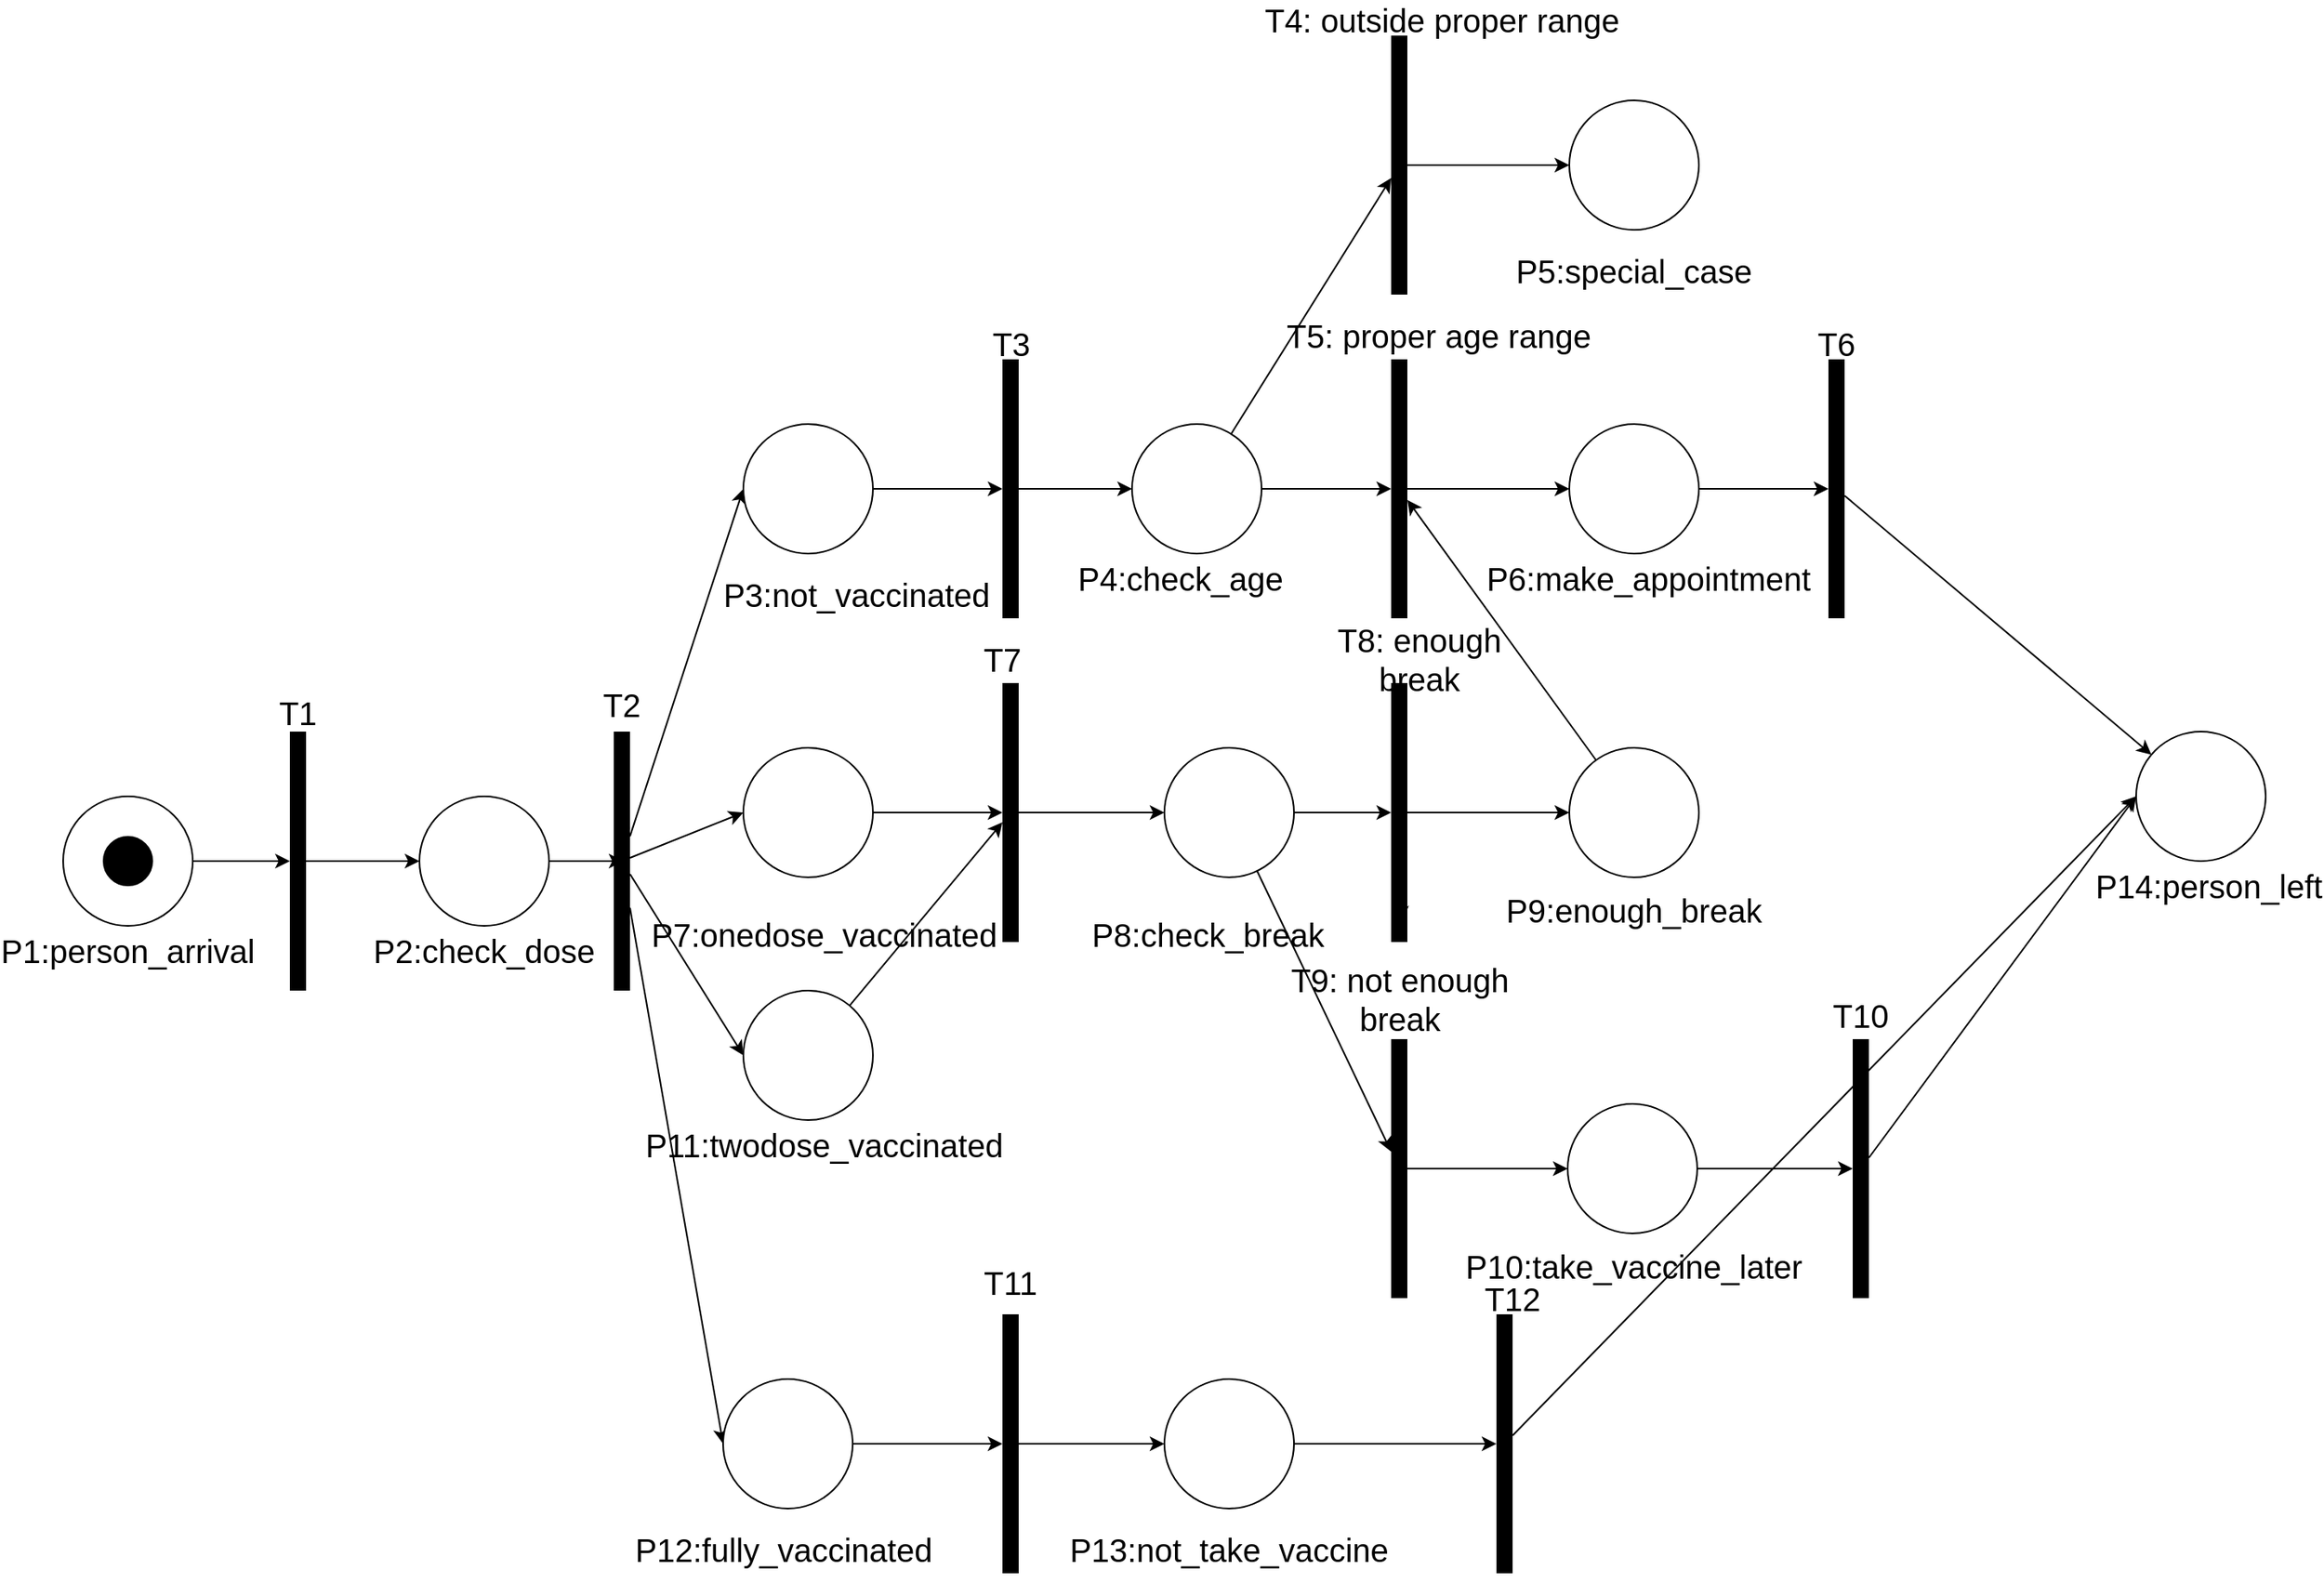 <mxfile version="17.1.0" type="github">
  <diagram id="UTr8hFSsADwduIh3R7Uy" name="Page-1">
    <mxGraphModel dx="946" dy="1814" grid="1" gridSize="10" guides="1" tooltips="1" connect="1" arrows="1" fold="1" page="1" pageScale="1" pageWidth="827" pageHeight="1169" math="0" shadow="0">
      <root>
        <mxCell id="0" />
        <mxCell id="1" parent="0" />
        <mxCell id="hrQaz6MeP2tKMsGNmpIH-5" style="edgeStyle=orthogonalEdgeStyle;rounded=0;orthogonalLoop=1;jettySize=auto;html=1;fontSize=20;" parent="1" source="hrQaz6MeP2tKMsGNmpIH-1" target="hrQaz6MeP2tKMsGNmpIH-3" edge="1">
          <mxGeometry relative="1" as="geometry" />
        </mxCell>
        <mxCell id="hrQaz6MeP2tKMsGNmpIH-1" value="P&lt;span style=&quot;white-space: pre; font-size: 20px;&quot;&gt;1&lt;/span&gt;" style="ellipse;whiteSpace=wrap;html=1;aspect=fixed;fontSize=20;" parent="1" vertex="1">
          <mxGeometry x="60" y="240" width="80" height="80" as="geometry" />
        </mxCell>
        <mxCell id="hrQaz6MeP2tKMsGNmpIH-12" style="edgeStyle=orthogonalEdgeStyle;rounded=0;orthogonalLoop=1;jettySize=auto;html=1;entryX=0.5;entryY=0.4;entryDx=0;entryDy=0;entryPerimeter=0;fontSize=20;" parent="1" source="hrQaz6MeP2tKMsGNmpIH-2" target="hrQaz6MeP2tKMsGNmpIH-11" edge="1">
          <mxGeometry relative="1" as="geometry" />
        </mxCell>
        <mxCell id="hrQaz6MeP2tKMsGNmpIH-2" value="" style="ellipse;whiteSpace=wrap;html=1;aspect=fixed;fontSize=20;" parent="1" vertex="1">
          <mxGeometry x="280" y="240" width="80" height="80" as="geometry" />
        </mxCell>
        <mxCell id="hrQaz6MeP2tKMsGNmpIH-6" style="edgeStyle=orthogonalEdgeStyle;rounded=0;orthogonalLoop=1;jettySize=auto;html=1;entryX=0;entryY=0.5;entryDx=0;entryDy=0;fontSize=20;" parent="1" source="hrQaz6MeP2tKMsGNmpIH-3" target="hrQaz6MeP2tKMsGNmpIH-2" edge="1">
          <mxGeometry relative="1" as="geometry" />
        </mxCell>
        <mxCell id="hrQaz6MeP2tKMsGNmpIH-3" value="" style="line;strokeWidth=10;direction=south;html=1;fontSize=20;" parent="1" vertex="1">
          <mxGeometry x="200" y="200" width="10" height="160" as="geometry" />
        </mxCell>
        <mxCell id="hrQaz6MeP2tKMsGNmpIH-7" value="P1:person_arrival" style="text;html=1;strokeColor=none;fillColor=none;align=center;verticalAlign=middle;whiteSpace=wrap;rounded=0;fontSize=20;" parent="1" vertex="1">
          <mxGeometry x="30" y="320" width="140" height="30" as="geometry" />
        </mxCell>
        <mxCell id="hrQaz6MeP2tKMsGNmpIH-9" value="T1" style="text;html=1;strokeColor=none;fillColor=none;align=center;verticalAlign=middle;whiteSpace=wrap;rounded=0;fontSize=20;" parent="1" vertex="1">
          <mxGeometry x="130" y="157.5" width="150" height="60" as="geometry" />
        </mxCell>
        <mxCell id="hrQaz6MeP2tKMsGNmpIH-10" value="P2:check_dose" style="text;html=1;strokeColor=none;fillColor=none;align=center;verticalAlign=middle;whiteSpace=wrap;rounded=0;fontSize=20;" parent="1" vertex="1">
          <mxGeometry x="260" y="320" width="120" height="30" as="geometry" />
        </mxCell>
        <mxCell id="hrQaz6MeP2tKMsGNmpIH-14" style="rounded=0;orthogonalLoop=1;jettySize=auto;html=1;entryX=0;entryY=0.5;entryDx=0;entryDy=0;fontSize=20;" parent="1" source="hrQaz6MeP2tKMsGNmpIH-11" target="hrQaz6MeP2tKMsGNmpIH-13" edge="1">
          <mxGeometry relative="1" as="geometry" />
        </mxCell>
        <mxCell id="hrQaz6MeP2tKMsGNmpIH-38" style="edgeStyle=none;rounded=0;orthogonalLoop=1;jettySize=auto;html=1;entryX=0;entryY=0.5;entryDx=0;entryDy=0;fontSize=20;" parent="1" source="hrQaz6MeP2tKMsGNmpIH-11" target="hrQaz6MeP2tKMsGNmpIH-37" edge="1">
          <mxGeometry relative="1" as="geometry" />
        </mxCell>
        <mxCell id="hrQaz6MeP2tKMsGNmpIH-62" style="edgeStyle=none;rounded=0;orthogonalLoop=1;jettySize=auto;html=1;entryX=0;entryY=0.5;entryDx=0;entryDy=0;fontSize=20;" parent="1" source="hrQaz6MeP2tKMsGNmpIH-11" target="hrQaz6MeP2tKMsGNmpIH-60" edge="1">
          <mxGeometry relative="1" as="geometry" />
        </mxCell>
        <mxCell id="hrQaz6MeP2tKMsGNmpIH-78" style="edgeStyle=none;rounded=0;orthogonalLoop=1;jettySize=auto;html=1;entryX=0;entryY=0.5;entryDx=0;entryDy=0;fontSize=20;" parent="1" source="hrQaz6MeP2tKMsGNmpIH-11" target="hrQaz6MeP2tKMsGNmpIH-76" edge="1">
          <mxGeometry relative="1" as="geometry" />
        </mxCell>
        <mxCell id="hrQaz6MeP2tKMsGNmpIH-11" value="" style="line;strokeWidth=10;direction=south;html=1;fontSize=20;" parent="1" vertex="1">
          <mxGeometry x="400" y="200" width="10" height="160" as="geometry" />
        </mxCell>
        <mxCell id="hrQaz6MeP2tKMsGNmpIH-20" style="edgeStyle=none;rounded=0;orthogonalLoop=1;jettySize=auto;html=1;fontSize=20;" parent="1" source="hrQaz6MeP2tKMsGNmpIH-13" target="hrQaz6MeP2tKMsGNmpIH-19" edge="1">
          <mxGeometry relative="1" as="geometry" />
        </mxCell>
        <mxCell id="hrQaz6MeP2tKMsGNmpIH-13" value="" style="ellipse;whiteSpace=wrap;html=1;aspect=fixed;fontSize=20;strokeWidth=1;" parent="1" vertex="1">
          <mxGeometry x="480" y="10" width="80" height="80" as="geometry" />
        </mxCell>
        <mxCell id="hrQaz6MeP2tKMsGNmpIH-15" value="T2" style="text;html=1;strokeColor=none;fillColor=none;align=center;verticalAlign=middle;whiteSpace=wrap;rounded=0;fontSize=20;" parent="1" vertex="1">
          <mxGeometry x="335" y="170" width="140" height="25" as="geometry" />
        </mxCell>
        <mxCell id="hrQaz6MeP2tKMsGNmpIH-18" value="P3:not_vaccinated" style="text;html=1;strokeColor=none;fillColor=none;align=center;verticalAlign=middle;whiteSpace=wrap;rounded=0;fontSize=20;" parent="1" vertex="1">
          <mxGeometry x="480" y="100" width="140" height="30" as="geometry" />
        </mxCell>
        <mxCell id="hrQaz6MeP2tKMsGNmpIH-22" style="edgeStyle=none;rounded=0;orthogonalLoop=1;jettySize=auto;html=1;entryX=0;entryY=0.5;entryDx=0;entryDy=0;fontSize=20;" parent="1" source="hrQaz6MeP2tKMsGNmpIH-19" target="hrQaz6MeP2tKMsGNmpIH-21" edge="1">
          <mxGeometry relative="1" as="geometry" />
        </mxCell>
        <mxCell id="hrQaz6MeP2tKMsGNmpIH-19" value="" style="line;strokeWidth=10;direction=south;html=1;fontSize=20;" parent="1" vertex="1">
          <mxGeometry x="640" y="-30" width="10" height="160" as="geometry" />
        </mxCell>
        <mxCell id="hrQaz6MeP2tKMsGNmpIH-63" style="edgeStyle=none;rounded=0;orthogonalLoop=1;jettySize=auto;html=1;fontSize=20;" parent="1" source="hrQaz6MeP2tKMsGNmpIH-21" target="hrQaz6MeP2tKMsGNmpIH-30" edge="1">
          <mxGeometry relative="1" as="geometry" />
        </mxCell>
        <mxCell id="hrQaz6MeP2tKMsGNmpIH-68" style="edgeStyle=none;rounded=0;orthogonalLoop=1;jettySize=auto;html=1;fontSize=20;" parent="1" source="hrQaz6MeP2tKMsGNmpIH-21" target="hrQaz6MeP2tKMsGNmpIH-66" edge="1">
          <mxGeometry relative="1" as="geometry" />
        </mxCell>
        <mxCell id="hrQaz6MeP2tKMsGNmpIH-21" value="" style="ellipse;whiteSpace=wrap;html=1;aspect=fixed;fontSize=20;strokeWidth=1;" parent="1" vertex="1">
          <mxGeometry x="720" y="10" width="80" height="80" as="geometry" />
        </mxCell>
        <mxCell id="hrQaz6MeP2tKMsGNmpIH-23" value="P4:check_age" style="text;html=1;strokeColor=none;fillColor=none;align=center;verticalAlign=middle;whiteSpace=wrap;rounded=0;fontSize=20;" parent="1" vertex="1">
          <mxGeometry x="720" y="90" width="60" height="30" as="geometry" />
        </mxCell>
        <mxCell id="hrQaz6MeP2tKMsGNmpIH-24" value="T3" style="text;html=1;strokeColor=none;fillColor=none;align=center;verticalAlign=middle;whiteSpace=wrap;rounded=0;fontSize=20;" parent="1" vertex="1">
          <mxGeometry x="577.5" y="-80" width="135" height="80" as="geometry" />
        </mxCell>
        <mxCell id="hrQaz6MeP2tKMsGNmpIH-26" value="" style="ellipse;whiteSpace=wrap;html=1;aspect=fixed;fontSize=20;strokeWidth=1;" parent="1" vertex="1">
          <mxGeometry x="990" y="-190" width="80" height="80" as="geometry" />
        </mxCell>
        <mxCell id="hrQaz6MeP2tKMsGNmpIH-86" style="edgeStyle=none;rounded=0;orthogonalLoop=1;jettySize=auto;html=1;fontSize=20;" parent="1" source="hrQaz6MeP2tKMsGNmpIH-27" edge="1">
          <mxGeometry relative="1" as="geometry">
            <mxPoint x="1150" y="50" as="targetPoint" />
          </mxGeometry>
        </mxCell>
        <mxCell id="hrQaz6MeP2tKMsGNmpIH-27" value="" style="ellipse;whiteSpace=wrap;html=1;aspect=fixed;fontSize=20;strokeWidth=1;" parent="1" vertex="1">
          <mxGeometry x="990" y="10" width="80" height="80" as="geometry" />
        </mxCell>
        <mxCell id="hrQaz6MeP2tKMsGNmpIH-64" style="edgeStyle=none;rounded=0;orthogonalLoop=1;jettySize=auto;html=1;fontSize=20;" parent="1" source="hrQaz6MeP2tKMsGNmpIH-30" target="hrQaz6MeP2tKMsGNmpIH-26" edge="1">
          <mxGeometry relative="1" as="geometry" />
        </mxCell>
        <mxCell id="hrQaz6MeP2tKMsGNmpIH-30" value="" style="line;strokeWidth=10;direction=south;html=1;fontSize=20;" parent="1" vertex="1">
          <mxGeometry x="880" y="-230" width="10" height="160" as="geometry" />
        </mxCell>
        <mxCell id="hrQaz6MeP2tKMsGNmpIH-32" value="T4: outside proper range" style="text;html=1;strokeColor=none;fillColor=none;align=center;verticalAlign=middle;whiteSpace=wrap;rounded=0;fontSize=20;" parent="1" vertex="1">
          <mxGeometry x="800" y="-250" width="222.5" height="20" as="geometry" />
        </mxCell>
        <mxCell id="hrQaz6MeP2tKMsGNmpIH-35" value="P5:special_case" style="text;html=1;strokeColor=none;fillColor=none;align=center;verticalAlign=middle;whiteSpace=wrap;rounded=0;fontSize=20;" parent="1" vertex="1">
          <mxGeometry x="970" y="-100" width="120" height="30" as="geometry" />
        </mxCell>
        <mxCell id="hrQaz6MeP2tKMsGNmpIH-36" value="P6:make_appointment" style="text;html=1;strokeColor=none;fillColor=none;align=center;verticalAlign=middle;whiteSpace=wrap;rounded=0;fontSize=20;" parent="1" vertex="1">
          <mxGeometry x="1009" y="90" width="60" height="30" as="geometry" />
        </mxCell>
        <mxCell id="hrQaz6MeP2tKMsGNmpIH-41" style="edgeStyle=none;rounded=0;orthogonalLoop=1;jettySize=auto;html=1;fontSize=20;" parent="1" source="hrQaz6MeP2tKMsGNmpIH-37" target="hrQaz6MeP2tKMsGNmpIH-40" edge="1">
          <mxGeometry relative="1" as="geometry" />
        </mxCell>
        <mxCell id="hrQaz6MeP2tKMsGNmpIH-37" value="" style="ellipse;whiteSpace=wrap;html=1;aspect=fixed;fontSize=20;strokeWidth=1;" parent="1" vertex="1">
          <mxGeometry x="480" y="210" width="80" height="80" as="geometry" />
        </mxCell>
        <mxCell id="hrQaz6MeP2tKMsGNmpIH-39" value="P7:onedose_vaccinated" style="text;html=1;strokeColor=none;fillColor=none;align=center;verticalAlign=middle;whiteSpace=wrap;rounded=0;fontSize=20;" parent="1" vertex="1">
          <mxGeometry x="435" y="310" width="190" height="30" as="geometry" />
        </mxCell>
        <mxCell id="hrQaz6MeP2tKMsGNmpIH-43" style="edgeStyle=none;rounded=0;orthogonalLoop=1;jettySize=auto;html=1;fontSize=20;" parent="1" source="hrQaz6MeP2tKMsGNmpIH-40" target="hrQaz6MeP2tKMsGNmpIH-44" edge="1">
          <mxGeometry relative="1" as="geometry">
            <mxPoint x="770" y="310" as="targetPoint" />
          </mxGeometry>
        </mxCell>
        <mxCell id="hrQaz6MeP2tKMsGNmpIH-40" value="" style="line;strokeWidth=10;direction=south;html=1;fontSize=20;" parent="1" vertex="1">
          <mxGeometry x="640" y="170" width="10" height="160" as="geometry" />
        </mxCell>
        <mxCell id="hrQaz6MeP2tKMsGNmpIH-42" value="T5: proper age range" style="text;html=1;strokeColor=none;fillColor=none;align=center;verticalAlign=middle;whiteSpace=wrap;rounded=0;fontSize=20;" parent="1" vertex="1">
          <mxGeometry x="807.5" y="-60" width="202.5" height="30" as="geometry" />
        </mxCell>
        <mxCell id="hrQaz6MeP2tKMsGNmpIH-51" style="edgeStyle=none;rounded=0;orthogonalLoop=1;jettySize=auto;html=1;fontSize=20;" parent="1" source="hrQaz6MeP2tKMsGNmpIH-44" target="hrQaz6MeP2tKMsGNmpIH-46" edge="1">
          <mxGeometry relative="1" as="geometry" />
        </mxCell>
        <mxCell id="CEXwZUnHNa9_gwKz8bqA-7" style="edgeStyle=none;rounded=0;orthogonalLoop=1;jettySize=auto;html=1;fontSize=20;" parent="1" source="hrQaz6MeP2tKMsGNmpIH-44" target="CEXwZUnHNa9_gwKz8bqA-5" edge="1">
          <mxGeometry relative="1" as="geometry" />
        </mxCell>
        <mxCell id="hrQaz6MeP2tKMsGNmpIH-44" value="" style="ellipse;whiteSpace=wrap;html=1;aspect=fixed;fontSize=20;strokeWidth=1;" parent="1" vertex="1">
          <mxGeometry x="740" y="210" width="80" height="80" as="geometry" />
        </mxCell>
        <mxCell id="hrQaz6MeP2tKMsGNmpIH-45" value="P8:check_break" style="text;html=1;strokeColor=none;fillColor=none;align=center;verticalAlign=middle;whiteSpace=wrap;rounded=0;fontSize=20;" parent="1" vertex="1">
          <mxGeometry x="707" y="310" width="120" height="30" as="geometry" />
        </mxCell>
        <mxCell id="hrQaz6MeP2tKMsGNmpIH-58" style="edgeStyle=none;rounded=0;orthogonalLoop=1;jettySize=auto;html=1;entryX=0;entryY=0.5;entryDx=0;entryDy=0;fontSize=20;" parent="1" source="hrQaz6MeP2tKMsGNmpIH-46" target="hrQaz6MeP2tKMsGNmpIH-57" edge="1">
          <mxGeometry relative="1" as="geometry" />
        </mxCell>
        <mxCell id="hrQaz6MeP2tKMsGNmpIH-46" value="" style="line;strokeWidth=10;direction=south;html=1;fontSize=20;" parent="1" vertex="1">
          <mxGeometry x="880" y="170" width="10" height="160" as="geometry" />
        </mxCell>
        <mxCell id="hrQaz6MeP2tKMsGNmpIH-52" value="T7" style="text;html=1;strokeColor=none;fillColor=none;align=center;verticalAlign=middle;whiteSpace=wrap;rounded=0;fontSize=20;" parent="1" vertex="1">
          <mxGeometry x="610" y="135" width="60" height="40" as="geometry" />
        </mxCell>
        <mxCell id="hrQaz6MeP2tKMsGNmpIH-70" style="edgeStyle=none;rounded=0;orthogonalLoop=1;jettySize=auto;html=1;fontSize=20;" parent="1" source="hrQaz6MeP2tKMsGNmpIH-57" target="hrQaz6MeP2tKMsGNmpIH-66" edge="1">
          <mxGeometry relative="1" as="geometry">
            <mxPoint x="920" y="90" as="targetPoint" />
          </mxGeometry>
        </mxCell>
        <mxCell id="hrQaz6MeP2tKMsGNmpIH-57" value="" style="ellipse;whiteSpace=wrap;html=1;aspect=fixed;fontSize=20;strokeWidth=1;" parent="1" vertex="1">
          <mxGeometry x="990" y="210" width="80" height="80" as="geometry" />
        </mxCell>
        <mxCell id="hrQaz6MeP2tKMsGNmpIH-59" value="P9:enough_break" style="text;html=1;strokeColor=none;fillColor=none;align=center;verticalAlign=middle;whiteSpace=wrap;rounded=0;fontSize=20;" parent="1" vertex="1">
          <mxGeometry x="955" y="290" width="150" height="40" as="geometry" />
        </mxCell>
        <mxCell id="hrQaz6MeP2tKMsGNmpIH-75" style="edgeStyle=none;rounded=0;orthogonalLoop=1;jettySize=auto;html=1;fontSize=20;" parent="1" source="hrQaz6MeP2tKMsGNmpIH-60" target="hrQaz6MeP2tKMsGNmpIH-40" edge="1">
          <mxGeometry relative="1" as="geometry" />
        </mxCell>
        <mxCell id="hrQaz6MeP2tKMsGNmpIH-60" value="" style="ellipse;whiteSpace=wrap;html=1;aspect=fixed;fontSize=20;strokeWidth=1;" parent="1" vertex="1">
          <mxGeometry x="480" y="360" width="80" height="80" as="geometry" />
        </mxCell>
        <mxCell id="hrQaz6MeP2tKMsGNmpIH-61" value="P11:twodose_vaccinated" style="text;html=1;strokeColor=none;fillColor=none;align=center;verticalAlign=middle;whiteSpace=wrap;rounded=0;fontSize=20;" parent="1" vertex="1">
          <mxGeometry x="435" y="440" width="190" height="30" as="geometry" />
        </mxCell>
        <mxCell id="hrQaz6MeP2tKMsGNmpIH-69" style="edgeStyle=none;rounded=0;orthogonalLoop=1;jettySize=auto;html=1;entryX=0;entryY=0.5;entryDx=0;entryDy=0;fontSize=20;" parent="1" source="hrQaz6MeP2tKMsGNmpIH-66" target="hrQaz6MeP2tKMsGNmpIH-27" edge="1">
          <mxGeometry relative="1" as="geometry" />
        </mxCell>
        <mxCell id="hrQaz6MeP2tKMsGNmpIH-66" value="" style="line;strokeWidth=10;direction=south;html=1;fontSize=20;" parent="1" vertex="1">
          <mxGeometry x="880" y="-30" width="10" height="160" as="geometry" />
        </mxCell>
        <mxCell id="hrQaz6MeP2tKMsGNmpIH-71" value="T8: enough break" style="text;html=1;strokeColor=none;fillColor=none;align=center;verticalAlign=middle;whiteSpace=wrap;rounded=0;fontSize=20;" parent="1" vertex="1">
          <mxGeometry x="820" y="130" width="155" height="50" as="geometry" />
        </mxCell>
        <mxCell id="ROWgZd-gwNqbR0HZX_ir-5" style="edgeStyle=orthogonalEdgeStyle;rounded=0;orthogonalLoop=1;jettySize=auto;html=1;" edge="1" parent="1" source="hrQaz6MeP2tKMsGNmpIH-72" target="ROWgZd-gwNqbR0HZX_ir-1">
          <mxGeometry relative="1" as="geometry" />
        </mxCell>
        <mxCell id="hrQaz6MeP2tKMsGNmpIH-72" value="" style="ellipse;whiteSpace=wrap;html=1;aspect=fixed;fontSize=20;strokeWidth=1;" parent="1" vertex="1">
          <mxGeometry x="989" y="430" width="80" height="80" as="geometry" />
        </mxCell>
        <mxCell id="hrQaz6MeP2tKMsGNmpIH-74" value="P10:take_vaccine_later" style="text;html=1;strokeColor=none;fillColor=none;align=center;verticalAlign=middle;whiteSpace=wrap;rounded=0;fontSize=20;" parent="1" vertex="1">
          <mxGeometry x="945" y="510" width="170" height="40" as="geometry" />
        </mxCell>
        <mxCell id="hrQaz6MeP2tKMsGNmpIH-81" style="edgeStyle=none;rounded=0;orthogonalLoop=1;jettySize=auto;html=1;fontSize=20;" parent="1" source="hrQaz6MeP2tKMsGNmpIH-76" target="hrQaz6MeP2tKMsGNmpIH-80" edge="1">
          <mxGeometry relative="1" as="geometry" />
        </mxCell>
        <mxCell id="hrQaz6MeP2tKMsGNmpIH-76" value="" style="ellipse;whiteSpace=wrap;html=1;aspect=fixed;fontSize=20;strokeWidth=1;" parent="1" vertex="1">
          <mxGeometry x="467.5" y="600" width="80" height="80" as="geometry" />
        </mxCell>
        <mxCell id="hrQaz6MeP2tKMsGNmpIH-77" value="P12:fully_vaccinated" style="text;html=1;strokeColor=none;fillColor=none;align=center;verticalAlign=middle;whiteSpace=wrap;rounded=0;fontSize=20;" parent="1" vertex="1">
          <mxGeometry x="435" y="690" width="140" height="30" as="geometry" />
        </mxCell>
        <mxCell id="hrQaz6MeP2tKMsGNmpIH-84" style="edgeStyle=none;rounded=0;orthogonalLoop=1;jettySize=auto;html=1;entryX=0;entryY=0.5;entryDx=0;entryDy=0;fontSize=20;" parent="1" source="hrQaz6MeP2tKMsGNmpIH-80" target="hrQaz6MeP2tKMsGNmpIH-83" edge="1">
          <mxGeometry relative="1" as="geometry" />
        </mxCell>
        <mxCell id="hrQaz6MeP2tKMsGNmpIH-80" value="" style="line;strokeWidth=10;direction=south;html=1;fontSize=20;" parent="1" vertex="1">
          <mxGeometry x="640" y="560" width="10" height="160" as="geometry" />
        </mxCell>
        <mxCell id="hrQaz6MeP2tKMsGNmpIH-82" value="T11" style="text;html=1;strokeColor=none;fillColor=none;align=center;verticalAlign=middle;whiteSpace=wrap;rounded=0;fontSize=20;" parent="1" vertex="1">
          <mxGeometry x="620" y="520" width="50" height="40" as="geometry" />
        </mxCell>
        <mxCell id="ROWgZd-gwNqbR0HZX_ir-10" style="edgeStyle=none;rounded=0;orthogonalLoop=1;jettySize=auto;html=1;fontSize=20;" edge="1" parent="1" source="hrQaz6MeP2tKMsGNmpIH-83" target="ROWgZd-gwNqbR0HZX_ir-4">
          <mxGeometry relative="1" as="geometry" />
        </mxCell>
        <mxCell id="hrQaz6MeP2tKMsGNmpIH-83" value="" style="ellipse;whiteSpace=wrap;html=1;aspect=fixed;fontSize=20;strokeWidth=1;" parent="1" vertex="1">
          <mxGeometry x="740" y="600" width="80" height="80" as="geometry" />
        </mxCell>
        <mxCell id="hrQaz6MeP2tKMsGNmpIH-85" value="P13:not_take_vaccine" style="text;html=1;strokeColor=none;fillColor=none;align=center;verticalAlign=middle;whiteSpace=wrap;rounded=0;fontSize=20;" parent="1" vertex="1">
          <mxGeometry x="705" y="690" width="150" height="30" as="geometry" />
        </mxCell>
        <mxCell id="hrQaz6MeP2tKMsGNmpIH-90" style="edgeStyle=none;rounded=0;orthogonalLoop=1;jettySize=auto;html=1;fontSize=20;" parent="1" source="hrQaz6MeP2tKMsGNmpIH-88" target="hrQaz6MeP2tKMsGNmpIH-91" edge="1">
          <mxGeometry relative="1" as="geometry">
            <mxPoint x="1250" y="50" as="targetPoint" />
          </mxGeometry>
        </mxCell>
        <mxCell id="hrQaz6MeP2tKMsGNmpIH-88" value="" style="line;strokeWidth=10;direction=south;html=1;fontSize=20;" parent="1" vertex="1">
          <mxGeometry x="1150" y="-30" width="10" height="160" as="geometry" />
        </mxCell>
        <mxCell id="hrQaz6MeP2tKMsGNmpIH-89" value="T6" style="text;html=1;strokeColor=none;fillColor=none;align=center;verticalAlign=middle;whiteSpace=wrap;rounded=0;fontSize=20;" parent="1" vertex="1">
          <mxGeometry x="1126.25" y="-60" width="57.5" height="40" as="geometry" />
        </mxCell>
        <mxCell id="hrQaz6MeP2tKMsGNmpIH-91" value="" style="ellipse;whiteSpace=wrap;html=1;aspect=fixed;fontSize=20;strokeWidth=1;" parent="1" vertex="1">
          <mxGeometry x="1340" y="200" width="80" height="80" as="geometry" />
        </mxCell>
        <mxCell id="hrQaz6MeP2tKMsGNmpIH-92" value="P14:person_left" style="text;html=1;strokeColor=none;fillColor=none;align=center;verticalAlign=middle;whiteSpace=wrap;rounded=0;fontSize=20;" parent="1" vertex="1">
          <mxGeometry x="1330" y="280" width="110" height="30" as="geometry" />
        </mxCell>
        <mxCell id="jSgGWps_e7_TZfJmxLze-1" value="" style="ellipse;whiteSpace=wrap;html=1;aspect=fixed;fillColor=#000000;" parent="1" vertex="1">
          <mxGeometry x="85" y="265" width="30" height="30" as="geometry" />
        </mxCell>
        <mxCell id="CEXwZUnHNa9_gwKz8bqA-4" style="edgeStyle=none;rounded=0;orthogonalLoop=1;jettySize=auto;html=1;exitX=0.75;exitY=0.5;exitDx=0;exitDy=0;exitPerimeter=0;entryX=0.919;entryY=0.3;entryDx=0;entryDy=0;entryPerimeter=0;fontSize=20;" parent="1" source="hrQaz6MeP2tKMsGNmpIH-46" target="hrQaz6MeP2tKMsGNmpIH-46" edge="1">
          <mxGeometry relative="1" as="geometry" />
        </mxCell>
        <mxCell id="CEXwZUnHNa9_gwKz8bqA-8" style="edgeStyle=none;rounded=0;orthogonalLoop=1;jettySize=auto;html=1;entryX=0;entryY=0.5;entryDx=0;entryDy=0;fontSize=20;" parent="1" source="CEXwZUnHNa9_gwKz8bqA-5" target="hrQaz6MeP2tKMsGNmpIH-72" edge="1">
          <mxGeometry relative="1" as="geometry" />
        </mxCell>
        <mxCell id="CEXwZUnHNa9_gwKz8bqA-5" value="" style="line;strokeWidth=10;direction=south;html=1;fontSize=20;" parent="1" vertex="1">
          <mxGeometry x="880" y="390" width="10" height="160" as="geometry" />
        </mxCell>
        <mxCell id="CEXwZUnHNa9_gwKz8bqA-6" value="T9: not enough break" style="text;html=1;strokeColor=none;fillColor=none;align=center;verticalAlign=middle;whiteSpace=wrap;rounded=0;fontSize=20;" parent="1" vertex="1">
          <mxGeometry x="807.5" y="340" width="155" height="50" as="geometry" />
        </mxCell>
        <mxCell id="ROWgZd-gwNqbR0HZX_ir-9" style="rounded=0;orthogonalLoop=1;jettySize=auto;html=1;entryX=0;entryY=0.5;entryDx=0;entryDy=0;fontSize=20;" edge="1" parent="1" source="ROWgZd-gwNqbR0HZX_ir-1" target="hrQaz6MeP2tKMsGNmpIH-91">
          <mxGeometry relative="1" as="geometry" />
        </mxCell>
        <mxCell id="ROWgZd-gwNqbR0HZX_ir-1" value="" style="line;strokeWidth=10;direction=south;html=1;fontSize=20;" vertex="1" parent="1">
          <mxGeometry x="1165" y="390" width="10" height="160" as="geometry" />
        </mxCell>
        <mxCell id="ROWgZd-gwNqbR0HZX_ir-11" style="edgeStyle=none;rounded=0;orthogonalLoop=1;jettySize=auto;html=1;fontSize=20;entryX=0;entryY=0.5;entryDx=0;entryDy=0;" edge="1" parent="1" source="ROWgZd-gwNqbR0HZX_ir-4" target="hrQaz6MeP2tKMsGNmpIH-91">
          <mxGeometry relative="1" as="geometry" />
        </mxCell>
        <mxCell id="ROWgZd-gwNqbR0HZX_ir-4" value="" style="line;strokeWidth=10;direction=south;html=1;fontSize=20;" vertex="1" parent="1">
          <mxGeometry x="945" y="560" width="10" height="160" as="geometry" />
        </mxCell>
        <mxCell id="ROWgZd-gwNqbR0HZX_ir-7" value="&lt;font style=&quot;font-size: 20px&quot;&gt;T10&lt;/font&gt;" style="text;html=1;strokeColor=none;fillColor=none;align=center;verticalAlign=middle;whiteSpace=wrap;rounded=0;" vertex="1" parent="1">
          <mxGeometry x="1140" y="360" width="60" height="30" as="geometry" />
        </mxCell>
        <mxCell id="ROWgZd-gwNqbR0HZX_ir-8" value="T12" style="text;html=1;strokeColor=none;fillColor=none;align=center;verticalAlign=middle;whiteSpace=wrap;rounded=0;fontSize=20;" vertex="1" parent="1">
          <mxGeometry x="930" y="530" width="50" height="40" as="geometry" />
        </mxCell>
      </root>
    </mxGraphModel>
  </diagram>
</mxfile>
